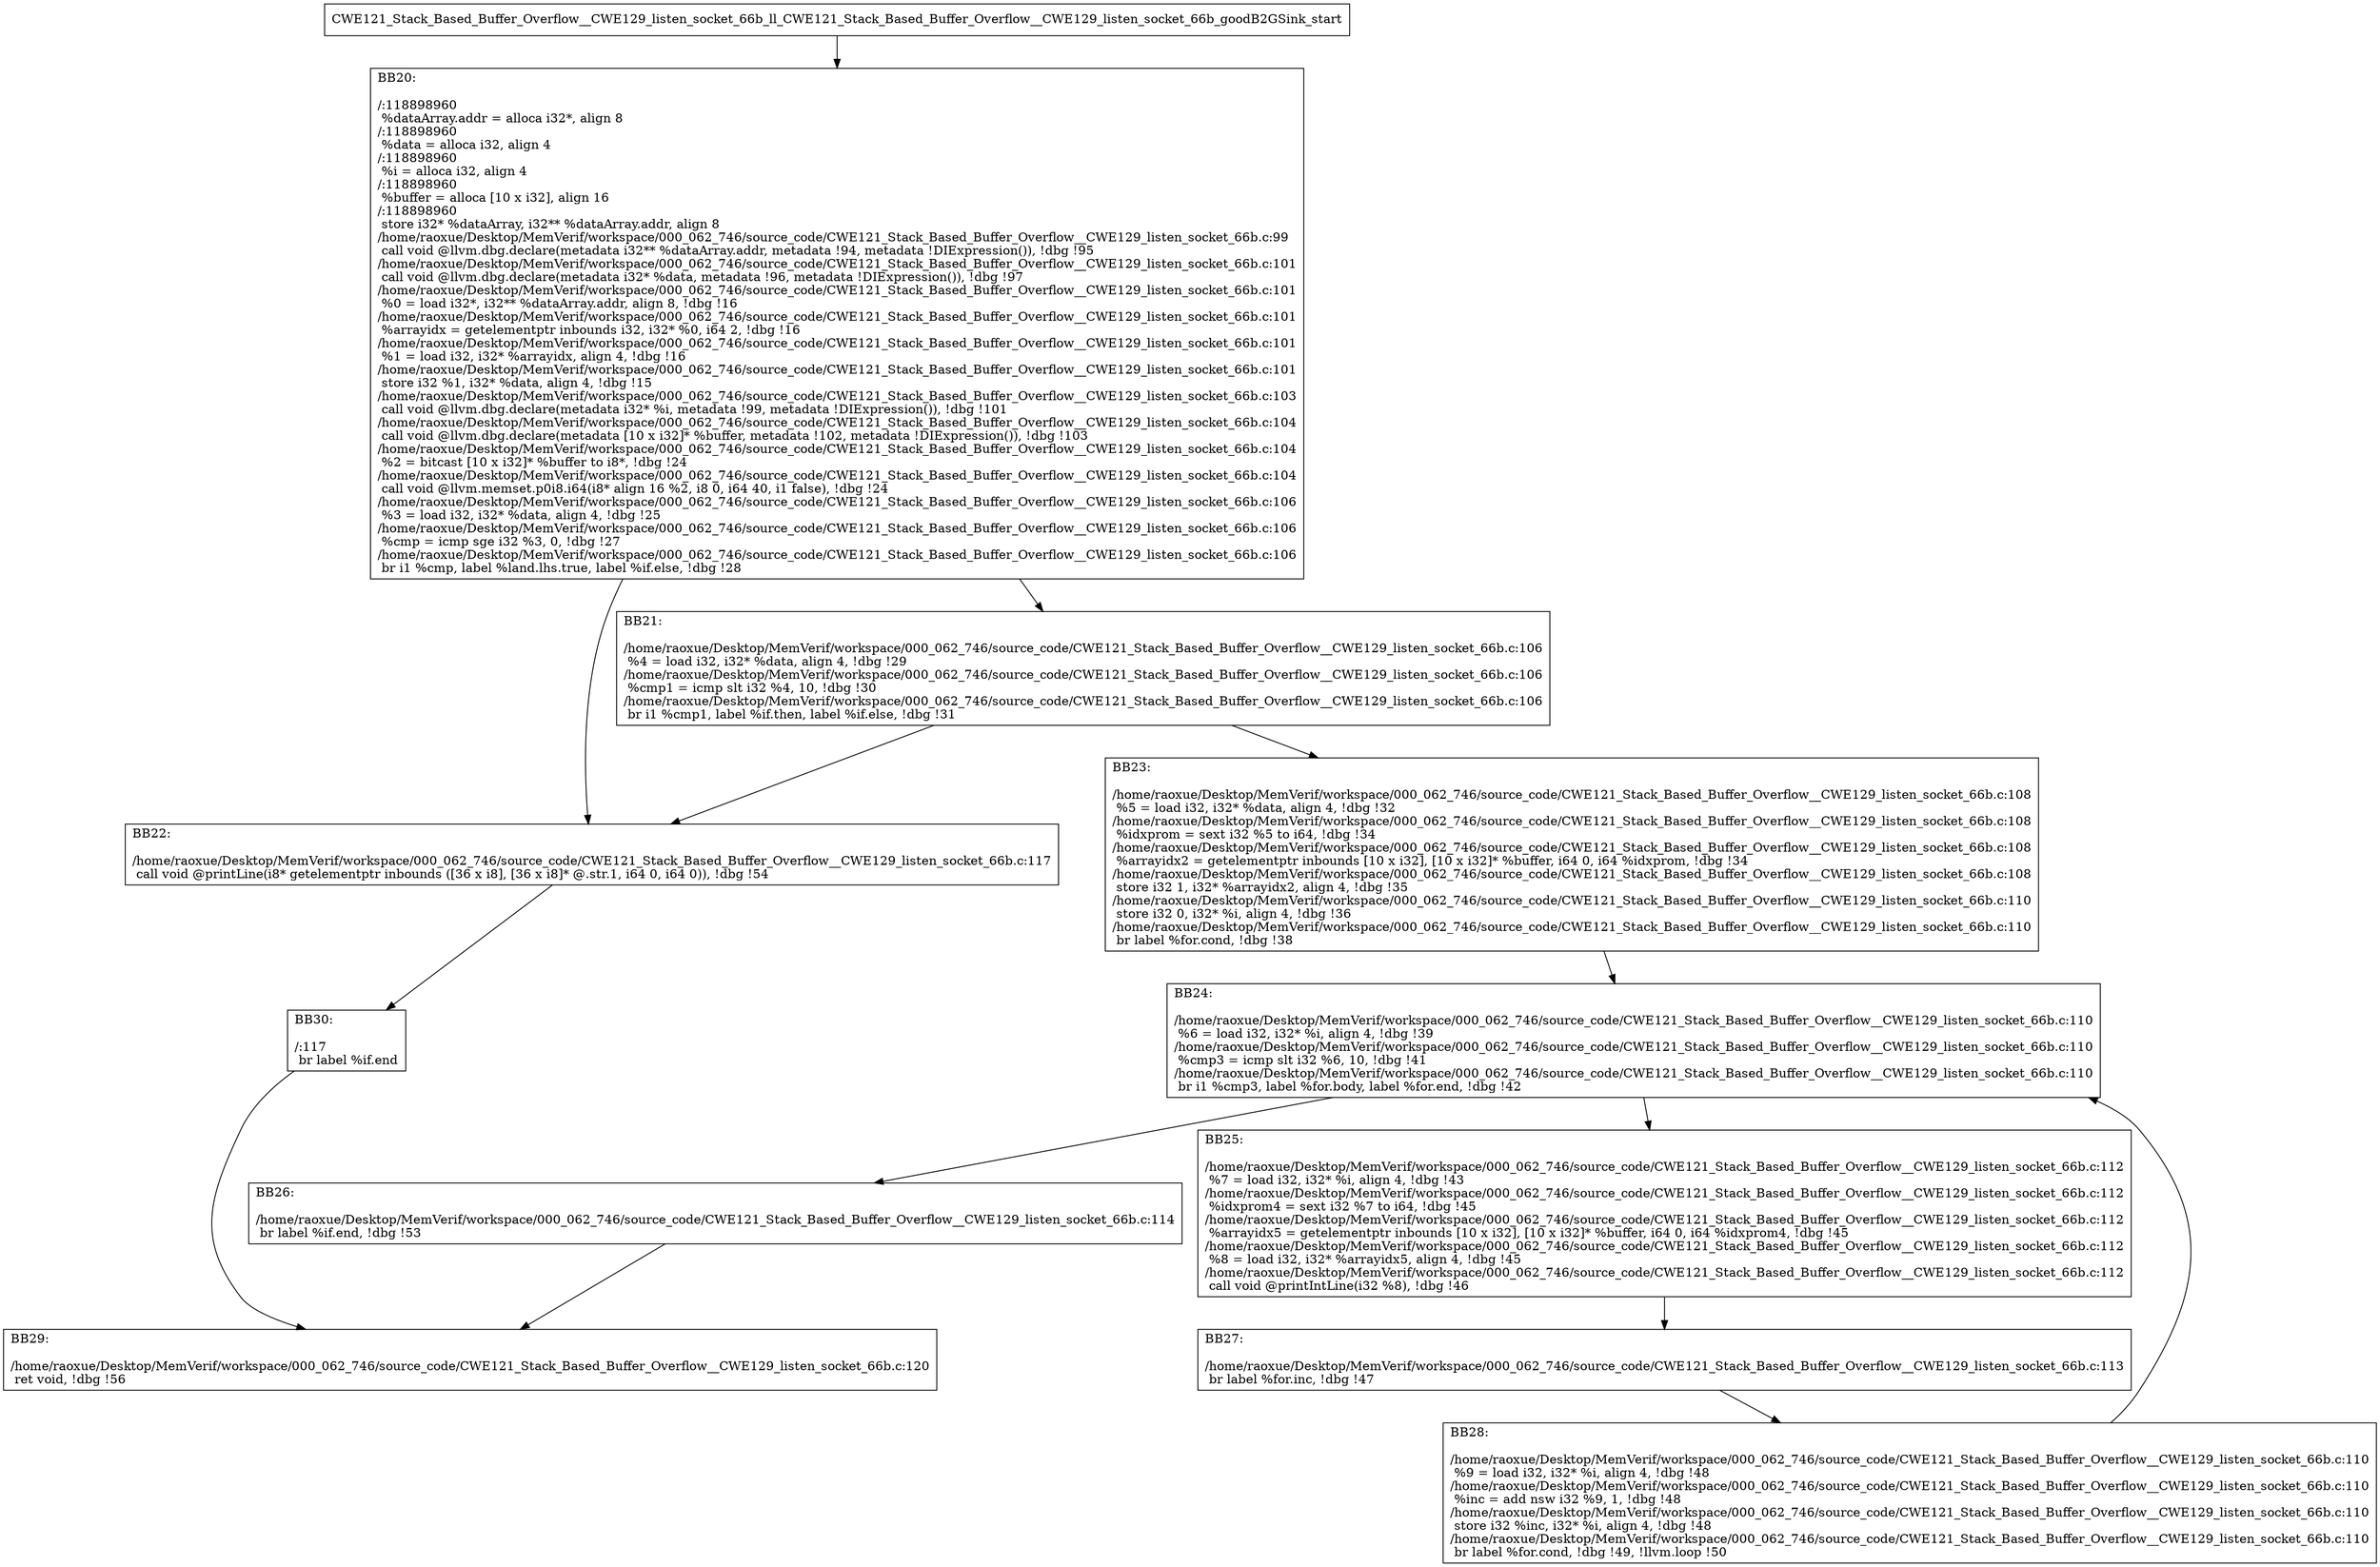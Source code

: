 digraph "CFG for'CWE121_Stack_Based_Buffer_Overflow__CWE129_listen_socket_66b_ll_CWE121_Stack_Based_Buffer_Overflow__CWE129_listen_socket_66b_goodB2GSink' function" {
	BBCWE121_Stack_Based_Buffer_Overflow__CWE129_listen_socket_66b_ll_CWE121_Stack_Based_Buffer_Overflow__CWE129_listen_socket_66b_goodB2GSink_start[shape=record,label="{CWE121_Stack_Based_Buffer_Overflow__CWE129_listen_socket_66b_ll_CWE121_Stack_Based_Buffer_Overflow__CWE129_listen_socket_66b_goodB2GSink_start}"];
	BBCWE121_Stack_Based_Buffer_Overflow__CWE129_listen_socket_66b_ll_CWE121_Stack_Based_Buffer_Overflow__CWE129_listen_socket_66b_goodB2GSink_start-> CWE121_Stack_Based_Buffer_Overflow__CWE129_listen_socket_66b_ll_CWE121_Stack_Based_Buffer_Overflow__CWE129_listen_socket_66b_goodB2GSinkBB20;
	CWE121_Stack_Based_Buffer_Overflow__CWE129_listen_socket_66b_ll_CWE121_Stack_Based_Buffer_Overflow__CWE129_listen_socket_66b_goodB2GSinkBB20 [shape=record, label="{BB20:\l\l/:118898960\l
  %dataArray.addr = alloca i32*, align 8\l
/:118898960\l
  %data = alloca i32, align 4\l
/:118898960\l
  %i = alloca i32, align 4\l
/:118898960\l
  %buffer = alloca [10 x i32], align 16\l
/:118898960\l
  store i32* %dataArray, i32** %dataArray.addr, align 8\l
/home/raoxue/Desktop/MemVerif/workspace/000_062_746/source_code/CWE121_Stack_Based_Buffer_Overflow__CWE129_listen_socket_66b.c:99\l
  call void @llvm.dbg.declare(metadata i32** %dataArray.addr, metadata !94, metadata !DIExpression()), !dbg !95\l
/home/raoxue/Desktop/MemVerif/workspace/000_062_746/source_code/CWE121_Stack_Based_Buffer_Overflow__CWE129_listen_socket_66b.c:101\l
  call void @llvm.dbg.declare(metadata i32* %data, metadata !96, metadata !DIExpression()), !dbg !97\l
/home/raoxue/Desktop/MemVerif/workspace/000_062_746/source_code/CWE121_Stack_Based_Buffer_Overflow__CWE129_listen_socket_66b.c:101\l
  %0 = load i32*, i32** %dataArray.addr, align 8, !dbg !16\l
/home/raoxue/Desktop/MemVerif/workspace/000_062_746/source_code/CWE121_Stack_Based_Buffer_Overflow__CWE129_listen_socket_66b.c:101\l
  %arrayidx = getelementptr inbounds i32, i32* %0, i64 2, !dbg !16\l
/home/raoxue/Desktop/MemVerif/workspace/000_062_746/source_code/CWE121_Stack_Based_Buffer_Overflow__CWE129_listen_socket_66b.c:101\l
  %1 = load i32, i32* %arrayidx, align 4, !dbg !16\l
/home/raoxue/Desktop/MemVerif/workspace/000_062_746/source_code/CWE121_Stack_Based_Buffer_Overflow__CWE129_listen_socket_66b.c:101\l
  store i32 %1, i32* %data, align 4, !dbg !15\l
/home/raoxue/Desktop/MemVerif/workspace/000_062_746/source_code/CWE121_Stack_Based_Buffer_Overflow__CWE129_listen_socket_66b.c:103\l
  call void @llvm.dbg.declare(metadata i32* %i, metadata !99, metadata !DIExpression()), !dbg !101\l
/home/raoxue/Desktop/MemVerif/workspace/000_062_746/source_code/CWE121_Stack_Based_Buffer_Overflow__CWE129_listen_socket_66b.c:104\l
  call void @llvm.dbg.declare(metadata [10 x i32]* %buffer, metadata !102, metadata !DIExpression()), !dbg !103\l
/home/raoxue/Desktop/MemVerif/workspace/000_062_746/source_code/CWE121_Stack_Based_Buffer_Overflow__CWE129_listen_socket_66b.c:104\l
  %2 = bitcast [10 x i32]* %buffer to i8*, !dbg !24\l
/home/raoxue/Desktop/MemVerif/workspace/000_062_746/source_code/CWE121_Stack_Based_Buffer_Overflow__CWE129_listen_socket_66b.c:104\l
  call void @llvm.memset.p0i8.i64(i8* align 16 %2, i8 0, i64 40, i1 false), !dbg !24\l
/home/raoxue/Desktop/MemVerif/workspace/000_062_746/source_code/CWE121_Stack_Based_Buffer_Overflow__CWE129_listen_socket_66b.c:106\l
  %3 = load i32, i32* %data, align 4, !dbg !25\l
/home/raoxue/Desktop/MemVerif/workspace/000_062_746/source_code/CWE121_Stack_Based_Buffer_Overflow__CWE129_listen_socket_66b.c:106\l
  %cmp = icmp sge i32 %3, 0, !dbg !27\l
/home/raoxue/Desktop/MemVerif/workspace/000_062_746/source_code/CWE121_Stack_Based_Buffer_Overflow__CWE129_listen_socket_66b.c:106\l
  br i1 %cmp, label %land.lhs.true, label %if.else, !dbg !28\l
}"];
	CWE121_Stack_Based_Buffer_Overflow__CWE129_listen_socket_66b_ll_CWE121_Stack_Based_Buffer_Overflow__CWE129_listen_socket_66b_goodB2GSinkBB20-> CWE121_Stack_Based_Buffer_Overflow__CWE129_listen_socket_66b_ll_CWE121_Stack_Based_Buffer_Overflow__CWE129_listen_socket_66b_goodB2GSinkBB21;
	CWE121_Stack_Based_Buffer_Overflow__CWE129_listen_socket_66b_ll_CWE121_Stack_Based_Buffer_Overflow__CWE129_listen_socket_66b_goodB2GSinkBB20-> CWE121_Stack_Based_Buffer_Overflow__CWE129_listen_socket_66b_ll_CWE121_Stack_Based_Buffer_Overflow__CWE129_listen_socket_66b_goodB2GSinkBB22;
	CWE121_Stack_Based_Buffer_Overflow__CWE129_listen_socket_66b_ll_CWE121_Stack_Based_Buffer_Overflow__CWE129_listen_socket_66b_goodB2GSinkBB21 [shape=record, label="{BB21:\l\l/home/raoxue/Desktop/MemVerif/workspace/000_062_746/source_code/CWE121_Stack_Based_Buffer_Overflow__CWE129_listen_socket_66b.c:106\l
  %4 = load i32, i32* %data, align 4, !dbg !29\l
/home/raoxue/Desktop/MemVerif/workspace/000_062_746/source_code/CWE121_Stack_Based_Buffer_Overflow__CWE129_listen_socket_66b.c:106\l
  %cmp1 = icmp slt i32 %4, 10, !dbg !30\l
/home/raoxue/Desktop/MemVerif/workspace/000_062_746/source_code/CWE121_Stack_Based_Buffer_Overflow__CWE129_listen_socket_66b.c:106\l
  br i1 %cmp1, label %if.then, label %if.else, !dbg !31\l
}"];
	CWE121_Stack_Based_Buffer_Overflow__CWE129_listen_socket_66b_ll_CWE121_Stack_Based_Buffer_Overflow__CWE129_listen_socket_66b_goodB2GSinkBB21-> CWE121_Stack_Based_Buffer_Overflow__CWE129_listen_socket_66b_ll_CWE121_Stack_Based_Buffer_Overflow__CWE129_listen_socket_66b_goodB2GSinkBB23;
	CWE121_Stack_Based_Buffer_Overflow__CWE129_listen_socket_66b_ll_CWE121_Stack_Based_Buffer_Overflow__CWE129_listen_socket_66b_goodB2GSinkBB21-> CWE121_Stack_Based_Buffer_Overflow__CWE129_listen_socket_66b_ll_CWE121_Stack_Based_Buffer_Overflow__CWE129_listen_socket_66b_goodB2GSinkBB22;
	CWE121_Stack_Based_Buffer_Overflow__CWE129_listen_socket_66b_ll_CWE121_Stack_Based_Buffer_Overflow__CWE129_listen_socket_66b_goodB2GSinkBB23 [shape=record, label="{BB23:\l\l/home/raoxue/Desktop/MemVerif/workspace/000_062_746/source_code/CWE121_Stack_Based_Buffer_Overflow__CWE129_listen_socket_66b.c:108\l
  %5 = load i32, i32* %data, align 4, !dbg !32\l
/home/raoxue/Desktop/MemVerif/workspace/000_062_746/source_code/CWE121_Stack_Based_Buffer_Overflow__CWE129_listen_socket_66b.c:108\l
  %idxprom = sext i32 %5 to i64, !dbg !34\l
/home/raoxue/Desktop/MemVerif/workspace/000_062_746/source_code/CWE121_Stack_Based_Buffer_Overflow__CWE129_listen_socket_66b.c:108\l
  %arrayidx2 = getelementptr inbounds [10 x i32], [10 x i32]* %buffer, i64 0, i64 %idxprom, !dbg !34\l
/home/raoxue/Desktop/MemVerif/workspace/000_062_746/source_code/CWE121_Stack_Based_Buffer_Overflow__CWE129_listen_socket_66b.c:108\l
  store i32 1, i32* %arrayidx2, align 4, !dbg !35\l
/home/raoxue/Desktop/MemVerif/workspace/000_062_746/source_code/CWE121_Stack_Based_Buffer_Overflow__CWE129_listen_socket_66b.c:110\l
  store i32 0, i32* %i, align 4, !dbg !36\l
/home/raoxue/Desktop/MemVerif/workspace/000_062_746/source_code/CWE121_Stack_Based_Buffer_Overflow__CWE129_listen_socket_66b.c:110\l
  br label %for.cond, !dbg !38\l
}"];
	CWE121_Stack_Based_Buffer_Overflow__CWE129_listen_socket_66b_ll_CWE121_Stack_Based_Buffer_Overflow__CWE129_listen_socket_66b_goodB2GSinkBB23-> CWE121_Stack_Based_Buffer_Overflow__CWE129_listen_socket_66b_ll_CWE121_Stack_Based_Buffer_Overflow__CWE129_listen_socket_66b_goodB2GSinkBB24;
	CWE121_Stack_Based_Buffer_Overflow__CWE129_listen_socket_66b_ll_CWE121_Stack_Based_Buffer_Overflow__CWE129_listen_socket_66b_goodB2GSinkBB24 [shape=record, label="{BB24:\l\l/home/raoxue/Desktop/MemVerif/workspace/000_062_746/source_code/CWE121_Stack_Based_Buffer_Overflow__CWE129_listen_socket_66b.c:110\l
  %6 = load i32, i32* %i, align 4, !dbg !39\l
/home/raoxue/Desktop/MemVerif/workspace/000_062_746/source_code/CWE121_Stack_Based_Buffer_Overflow__CWE129_listen_socket_66b.c:110\l
  %cmp3 = icmp slt i32 %6, 10, !dbg !41\l
/home/raoxue/Desktop/MemVerif/workspace/000_062_746/source_code/CWE121_Stack_Based_Buffer_Overflow__CWE129_listen_socket_66b.c:110\l
  br i1 %cmp3, label %for.body, label %for.end, !dbg !42\l
}"];
	CWE121_Stack_Based_Buffer_Overflow__CWE129_listen_socket_66b_ll_CWE121_Stack_Based_Buffer_Overflow__CWE129_listen_socket_66b_goodB2GSinkBB24-> CWE121_Stack_Based_Buffer_Overflow__CWE129_listen_socket_66b_ll_CWE121_Stack_Based_Buffer_Overflow__CWE129_listen_socket_66b_goodB2GSinkBB25;
	CWE121_Stack_Based_Buffer_Overflow__CWE129_listen_socket_66b_ll_CWE121_Stack_Based_Buffer_Overflow__CWE129_listen_socket_66b_goodB2GSinkBB24-> CWE121_Stack_Based_Buffer_Overflow__CWE129_listen_socket_66b_ll_CWE121_Stack_Based_Buffer_Overflow__CWE129_listen_socket_66b_goodB2GSinkBB26;
	CWE121_Stack_Based_Buffer_Overflow__CWE129_listen_socket_66b_ll_CWE121_Stack_Based_Buffer_Overflow__CWE129_listen_socket_66b_goodB2GSinkBB25 [shape=record, label="{BB25:\l\l/home/raoxue/Desktop/MemVerif/workspace/000_062_746/source_code/CWE121_Stack_Based_Buffer_Overflow__CWE129_listen_socket_66b.c:112\l
  %7 = load i32, i32* %i, align 4, !dbg !43\l
/home/raoxue/Desktop/MemVerif/workspace/000_062_746/source_code/CWE121_Stack_Based_Buffer_Overflow__CWE129_listen_socket_66b.c:112\l
  %idxprom4 = sext i32 %7 to i64, !dbg !45\l
/home/raoxue/Desktop/MemVerif/workspace/000_062_746/source_code/CWE121_Stack_Based_Buffer_Overflow__CWE129_listen_socket_66b.c:112\l
  %arrayidx5 = getelementptr inbounds [10 x i32], [10 x i32]* %buffer, i64 0, i64 %idxprom4, !dbg !45\l
/home/raoxue/Desktop/MemVerif/workspace/000_062_746/source_code/CWE121_Stack_Based_Buffer_Overflow__CWE129_listen_socket_66b.c:112\l
  %8 = load i32, i32* %arrayidx5, align 4, !dbg !45\l
/home/raoxue/Desktop/MemVerif/workspace/000_062_746/source_code/CWE121_Stack_Based_Buffer_Overflow__CWE129_listen_socket_66b.c:112\l
  call void @printIntLine(i32 %8), !dbg !46\l
}"];
	CWE121_Stack_Based_Buffer_Overflow__CWE129_listen_socket_66b_ll_CWE121_Stack_Based_Buffer_Overflow__CWE129_listen_socket_66b_goodB2GSinkBB25-> CWE121_Stack_Based_Buffer_Overflow__CWE129_listen_socket_66b_ll_CWE121_Stack_Based_Buffer_Overflow__CWE129_listen_socket_66b_goodB2GSinkBB27;
	CWE121_Stack_Based_Buffer_Overflow__CWE129_listen_socket_66b_ll_CWE121_Stack_Based_Buffer_Overflow__CWE129_listen_socket_66b_goodB2GSinkBB27 [shape=record, label="{BB27:\l\l/home/raoxue/Desktop/MemVerif/workspace/000_062_746/source_code/CWE121_Stack_Based_Buffer_Overflow__CWE129_listen_socket_66b.c:113\l
  br label %for.inc, !dbg !47\l
}"];
	CWE121_Stack_Based_Buffer_Overflow__CWE129_listen_socket_66b_ll_CWE121_Stack_Based_Buffer_Overflow__CWE129_listen_socket_66b_goodB2GSinkBB27-> CWE121_Stack_Based_Buffer_Overflow__CWE129_listen_socket_66b_ll_CWE121_Stack_Based_Buffer_Overflow__CWE129_listen_socket_66b_goodB2GSinkBB28;
	CWE121_Stack_Based_Buffer_Overflow__CWE129_listen_socket_66b_ll_CWE121_Stack_Based_Buffer_Overflow__CWE129_listen_socket_66b_goodB2GSinkBB28 [shape=record, label="{BB28:\l\l/home/raoxue/Desktop/MemVerif/workspace/000_062_746/source_code/CWE121_Stack_Based_Buffer_Overflow__CWE129_listen_socket_66b.c:110\l
  %9 = load i32, i32* %i, align 4, !dbg !48\l
/home/raoxue/Desktop/MemVerif/workspace/000_062_746/source_code/CWE121_Stack_Based_Buffer_Overflow__CWE129_listen_socket_66b.c:110\l
  %inc = add nsw i32 %9, 1, !dbg !48\l
/home/raoxue/Desktop/MemVerif/workspace/000_062_746/source_code/CWE121_Stack_Based_Buffer_Overflow__CWE129_listen_socket_66b.c:110\l
  store i32 %inc, i32* %i, align 4, !dbg !48\l
/home/raoxue/Desktop/MemVerif/workspace/000_062_746/source_code/CWE121_Stack_Based_Buffer_Overflow__CWE129_listen_socket_66b.c:110\l
  br label %for.cond, !dbg !49, !llvm.loop !50\l
}"];
	CWE121_Stack_Based_Buffer_Overflow__CWE129_listen_socket_66b_ll_CWE121_Stack_Based_Buffer_Overflow__CWE129_listen_socket_66b_goodB2GSinkBB28-> CWE121_Stack_Based_Buffer_Overflow__CWE129_listen_socket_66b_ll_CWE121_Stack_Based_Buffer_Overflow__CWE129_listen_socket_66b_goodB2GSinkBB24;
	CWE121_Stack_Based_Buffer_Overflow__CWE129_listen_socket_66b_ll_CWE121_Stack_Based_Buffer_Overflow__CWE129_listen_socket_66b_goodB2GSinkBB26 [shape=record, label="{BB26:\l\l/home/raoxue/Desktop/MemVerif/workspace/000_062_746/source_code/CWE121_Stack_Based_Buffer_Overflow__CWE129_listen_socket_66b.c:114\l
  br label %if.end, !dbg !53\l
}"];
	CWE121_Stack_Based_Buffer_Overflow__CWE129_listen_socket_66b_ll_CWE121_Stack_Based_Buffer_Overflow__CWE129_listen_socket_66b_goodB2GSinkBB26-> CWE121_Stack_Based_Buffer_Overflow__CWE129_listen_socket_66b_ll_CWE121_Stack_Based_Buffer_Overflow__CWE129_listen_socket_66b_goodB2GSinkBB29;
	CWE121_Stack_Based_Buffer_Overflow__CWE129_listen_socket_66b_ll_CWE121_Stack_Based_Buffer_Overflow__CWE129_listen_socket_66b_goodB2GSinkBB22 [shape=record, label="{BB22:\l\l/home/raoxue/Desktop/MemVerif/workspace/000_062_746/source_code/CWE121_Stack_Based_Buffer_Overflow__CWE129_listen_socket_66b.c:117\l
  call void @printLine(i8* getelementptr inbounds ([36 x i8], [36 x i8]* @.str.1, i64 0, i64 0)), !dbg !54\l
}"];
	CWE121_Stack_Based_Buffer_Overflow__CWE129_listen_socket_66b_ll_CWE121_Stack_Based_Buffer_Overflow__CWE129_listen_socket_66b_goodB2GSinkBB22-> CWE121_Stack_Based_Buffer_Overflow__CWE129_listen_socket_66b_ll_CWE121_Stack_Based_Buffer_Overflow__CWE129_listen_socket_66b_goodB2GSinkBB30;
	CWE121_Stack_Based_Buffer_Overflow__CWE129_listen_socket_66b_ll_CWE121_Stack_Based_Buffer_Overflow__CWE129_listen_socket_66b_goodB2GSinkBB30 [shape=record, label="{BB30:\l\l/:117\l
  br label %if.end\l
}"];
	CWE121_Stack_Based_Buffer_Overflow__CWE129_listen_socket_66b_ll_CWE121_Stack_Based_Buffer_Overflow__CWE129_listen_socket_66b_goodB2GSinkBB30-> CWE121_Stack_Based_Buffer_Overflow__CWE129_listen_socket_66b_ll_CWE121_Stack_Based_Buffer_Overflow__CWE129_listen_socket_66b_goodB2GSinkBB29;
	CWE121_Stack_Based_Buffer_Overflow__CWE129_listen_socket_66b_ll_CWE121_Stack_Based_Buffer_Overflow__CWE129_listen_socket_66b_goodB2GSinkBB29 [shape=record, label="{BB29:\l\l/home/raoxue/Desktop/MemVerif/workspace/000_062_746/source_code/CWE121_Stack_Based_Buffer_Overflow__CWE129_listen_socket_66b.c:120\l
  ret void, !dbg !56\l
}"];
}
